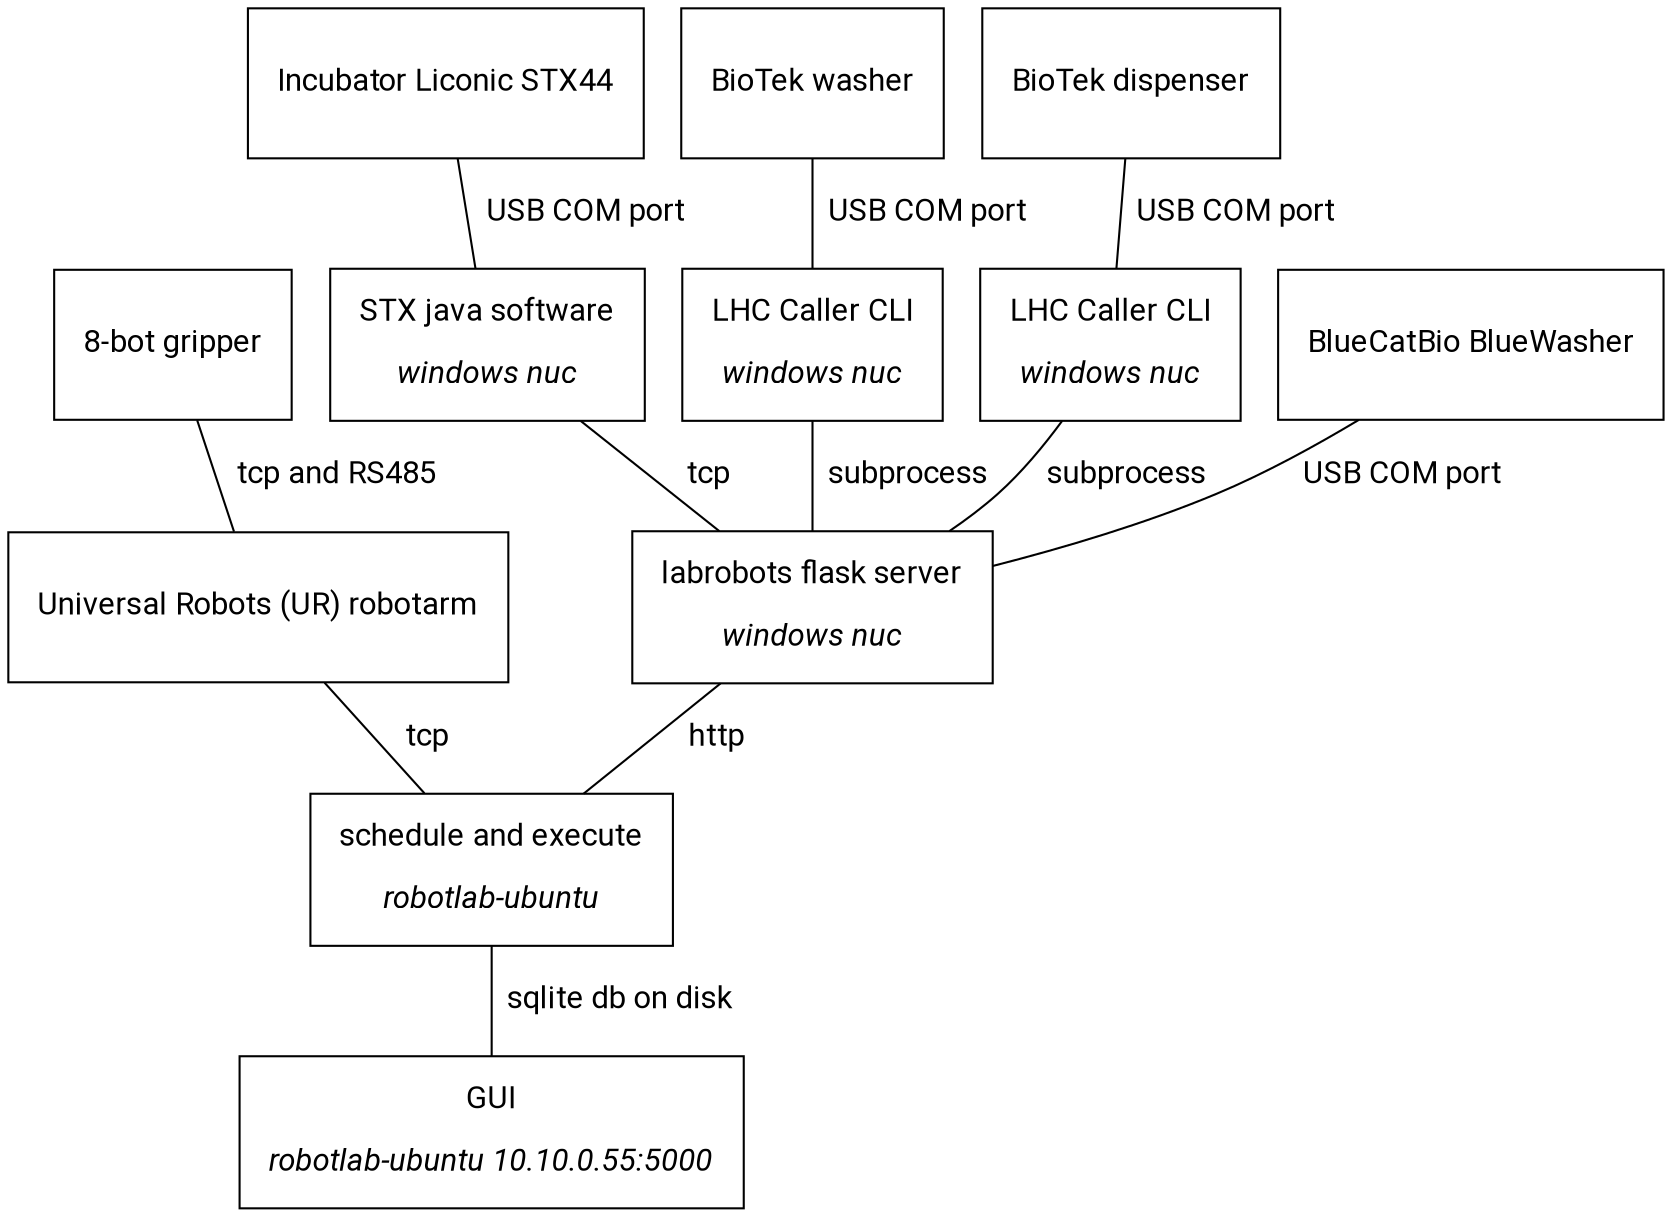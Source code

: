 # Build the svg with:
# dot overview.dot -Tsvg -o overview.svg
graph {
    # graph [bgcolor="#2d2d2d"]
    # node [color="#d3d0c8" fontcolor="#d3d0c8"]
    # edge [color="#d3d0c8" fontcolor="#d3d0c8"]

    node [fontname="Roboto", fontsize=15, height=1, margin=0.2]
    edge [fontname="Roboto", fontsize=15]
    node [shape=box]

    gripper [label="8-bot gripper"];                  gripper -- ur   [label="  tcp and RS485"]
    ur      [label="Universal Robots (UR) robotarm"]; ur -- scheduler [label="  tcp"]

    incu [label="Incubator Liconic STX44"]; incu -- stx [label="  USB COM port"]
    stx  [label=<STX java software<BR/><BR/><I>windows nuc</I>>]; stx -- nuc [label="  tcp"]

    wash [label="BioTek washer"];    wash_repl [label=<LHC Caller CLI<BR/><BR/><I>windows nuc</I>>]; wash -- wash_repl [label="  USB COM port"]; wash_repl -- nuc [label="  subprocess"]
    disp [label="BioTek dispenser"]; disp_repl [label=<LHC Caller CLI<BR/><BR/><I>windows nuc</I>>]; disp -- disp_repl [label="  USB COM port"]; disp_repl -- nuc [label="  subprocess"]

    blue [label="BlueCatBio BlueWasher"]; blue -- nuc [label="  USB COM port"]

    nuc [label=<labrobots flask server<BR/><BR/><I>windows nuc</I>>]
    nuc -- scheduler [label="  http"]

    scheduler [label=<schedule and execute<BR/><BR/><I>robotlab-ubuntu</I>>]
    scheduler_ui [label=<GUI<BR/><BR/><I>robotlab-ubuntu 10.10.0.55:5000</I>>]
    scheduler -- scheduler_ui [label="  sqlite db on disk"]
}
